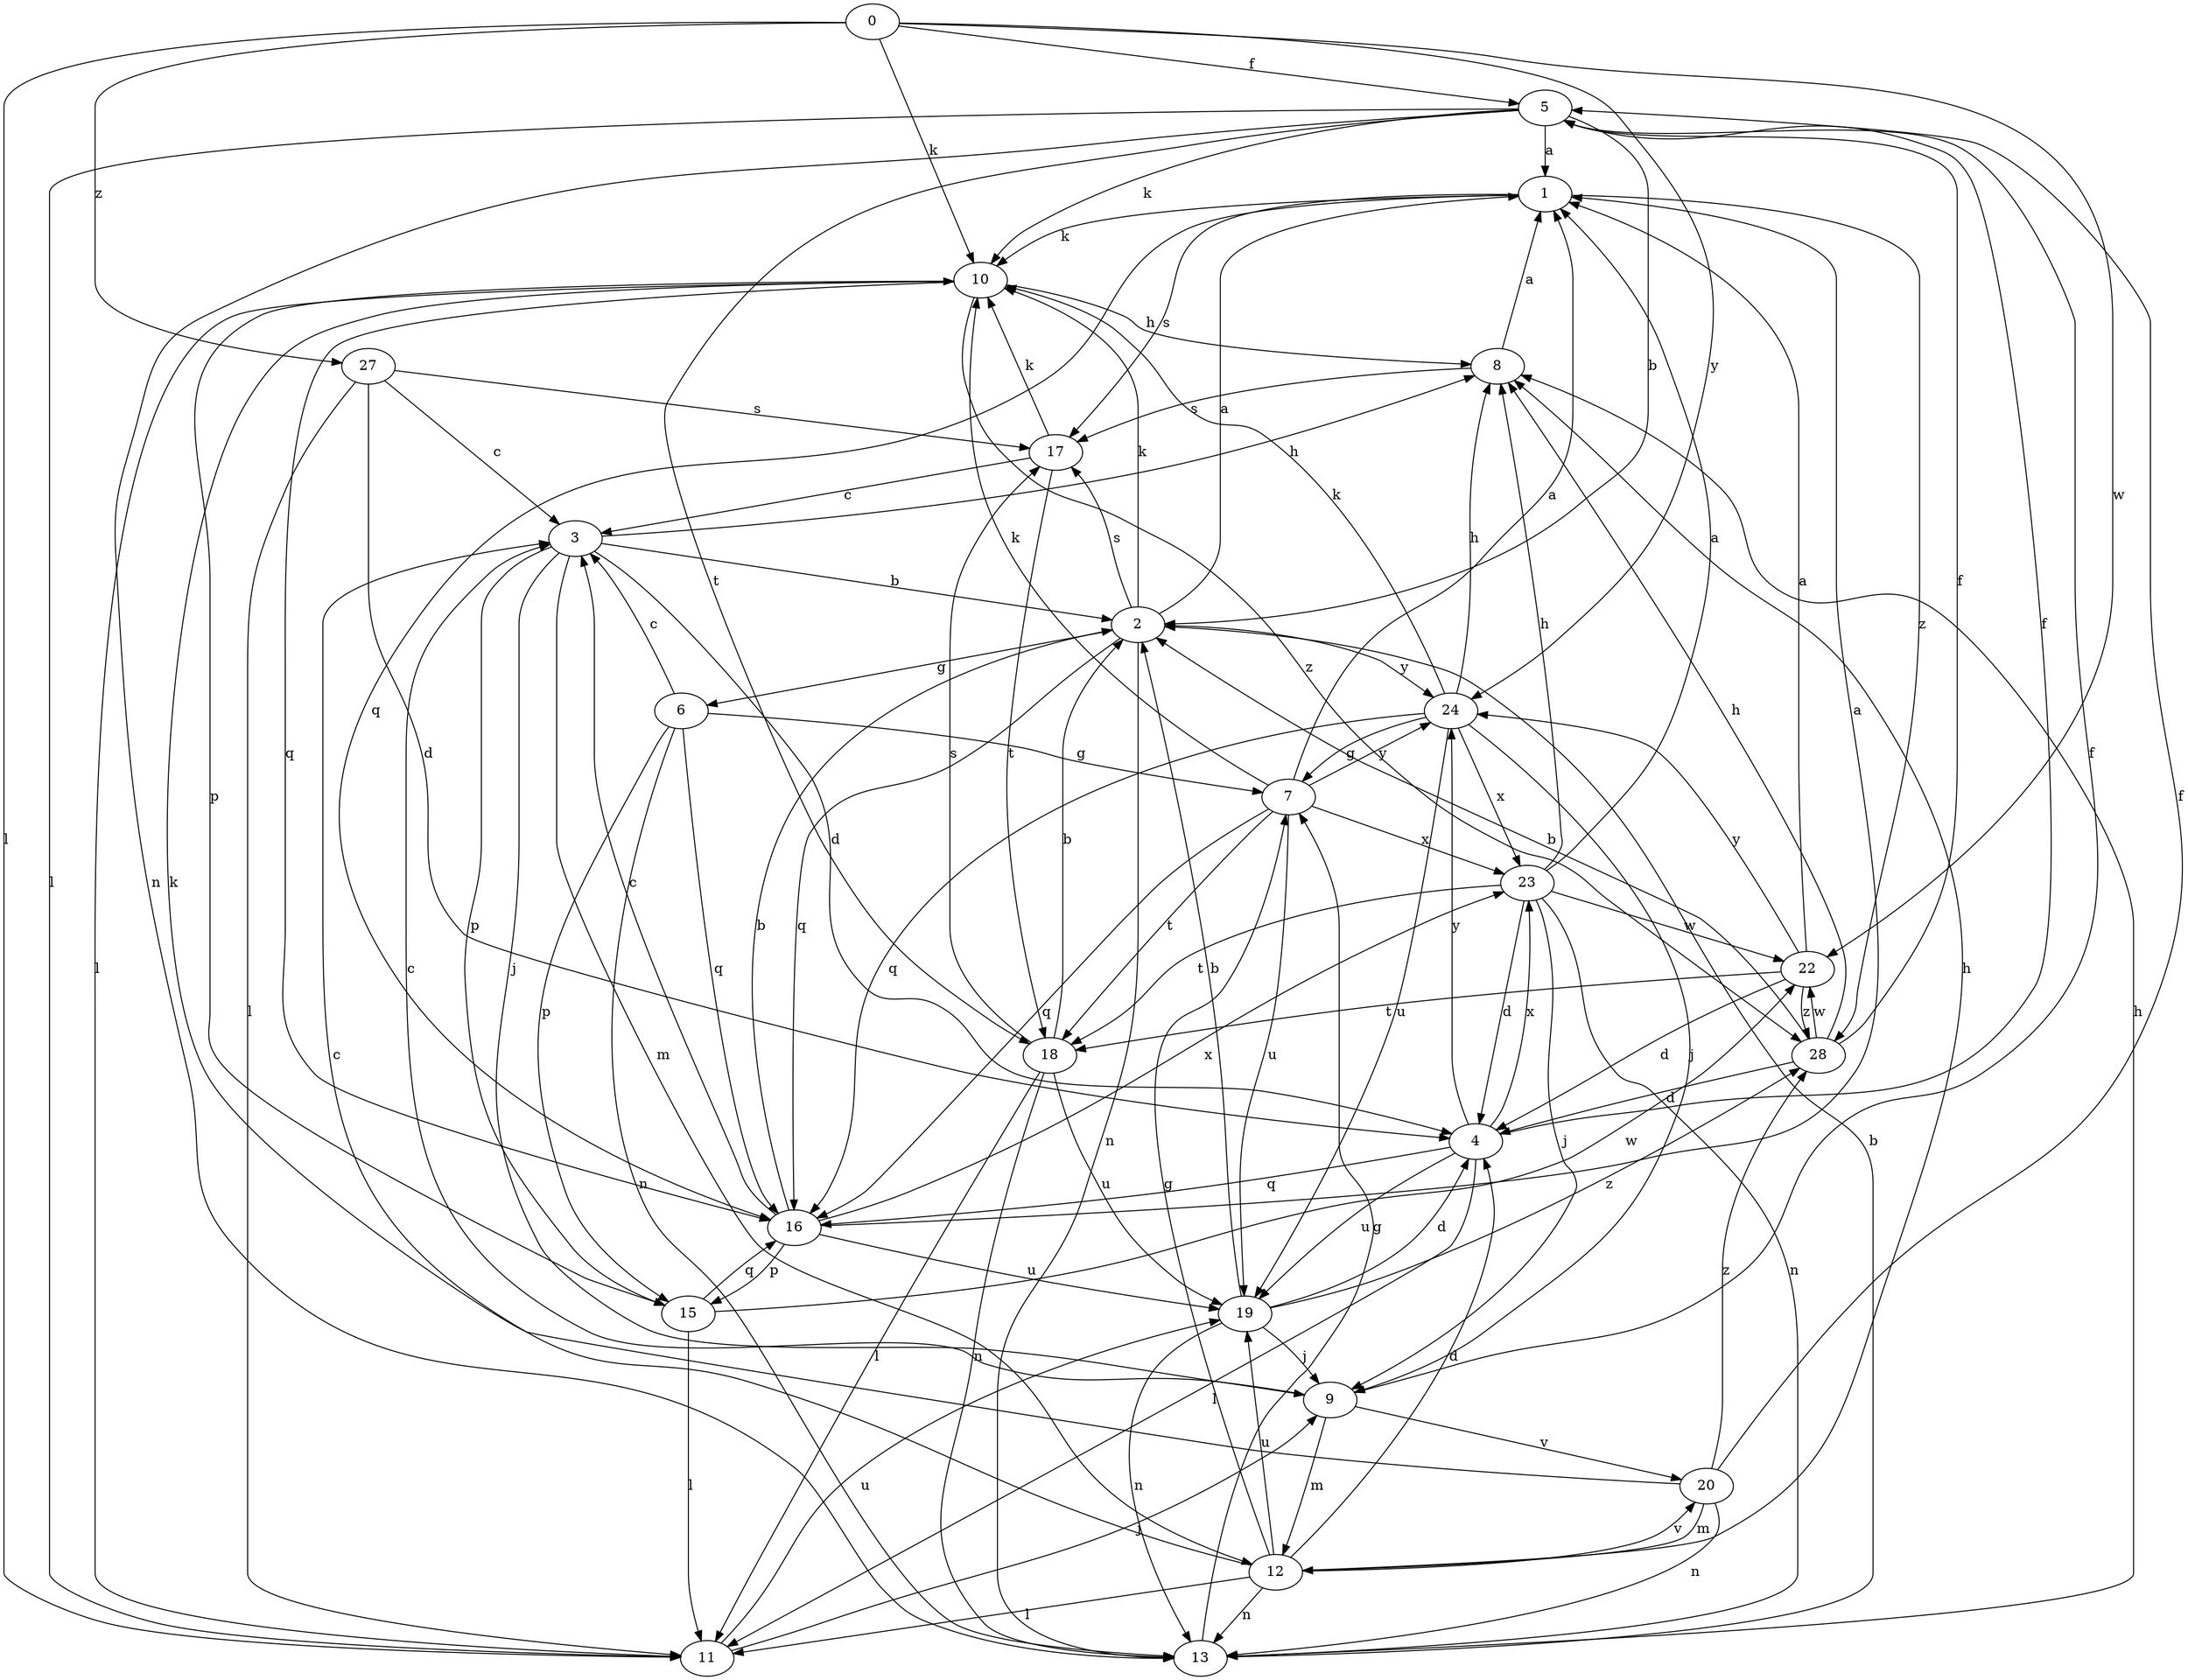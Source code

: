 strict digraph  {
0;
1;
2;
3;
4;
5;
6;
7;
8;
9;
10;
11;
12;
13;
15;
16;
17;
18;
19;
20;
22;
23;
24;
27;
28;
0 -> 5  [label=f];
0 -> 10  [label=k];
0 -> 11  [label=l];
0 -> 22  [label=w];
0 -> 24  [label=y];
0 -> 27  [label=z];
1 -> 10  [label=k];
1 -> 16  [label=q];
1 -> 17  [label=s];
1 -> 28  [label=z];
2 -> 1  [label=a];
2 -> 6  [label=g];
2 -> 10  [label=k];
2 -> 13  [label=n];
2 -> 16  [label=q];
2 -> 17  [label=s];
2 -> 24  [label=y];
3 -> 2  [label=b];
3 -> 4  [label=d];
3 -> 8  [label=h];
3 -> 9  [label=j];
3 -> 12  [label=m];
3 -> 15  [label=p];
4 -> 5  [label=f];
4 -> 11  [label=l];
4 -> 16  [label=q];
4 -> 19  [label=u];
4 -> 23  [label=x];
4 -> 24  [label=y];
5 -> 1  [label=a];
5 -> 2  [label=b];
5 -> 10  [label=k];
5 -> 11  [label=l];
5 -> 13  [label=n];
5 -> 18  [label=t];
6 -> 3  [label=c];
6 -> 7  [label=g];
6 -> 13  [label=n];
6 -> 15  [label=p];
6 -> 16  [label=q];
7 -> 1  [label=a];
7 -> 10  [label=k];
7 -> 16  [label=q];
7 -> 18  [label=t];
7 -> 19  [label=u];
7 -> 23  [label=x];
7 -> 24  [label=y];
8 -> 1  [label=a];
8 -> 17  [label=s];
9 -> 3  [label=c];
9 -> 5  [label=f];
9 -> 12  [label=m];
9 -> 20  [label=v];
10 -> 8  [label=h];
10 -> 11  [label=l];
10 -> 15  [label=p];
10 -> 16  [label=q];
10 -> 28  [label=z];
11 -> 9  [label=j];
11 -> 19  [label=u];
12 -> 3  [label=c];
12 -> 4  [label=d];
12 -> 7  [label=g];
12 -> 8  [label=h];
12 -> 11  [label=l];
12 -> 13  [label=n];
12 -> 19  [label=u];
12 -> 20  [label=v];
13 -> 2  [label=b];
13 -> 7  [label=g];
13 -> 8  [label=h];
15 -> 11  [label=l];
15 -> 16  [label=q];
15 -> 22  [label=w];
16 -> 1  [label=a];
16 -> 2  [label=b];
16 -> 3  [label=c];
16 -> 15  [label=p];
16 -> 19  [label=u];
16 -> 23  [label=x];
17 -> 3  [label=c];
17 -> 10  [label=k];
17 -> 18  [label=t];
18 -> 2  [label=b];
18 -> 11  [label=l];
18 -> 13  [label=n];
18 -> 17  [label=s];
18 -> 19  [label=u];
19 -> 2  [label=b];
19 -> 4  [label=d];
19 -> 9  [label=j];
19 -> 13  [label=n];
19 -> 28  [label=z];
20 -> 5  [label=f];
20 -> 10  [label=k];
20 -> 12  [label=m];
20 -> 13  [label=n];
20 -> 28  [label=z];
22 -> 1  [label=a];
22 -> 4  [label=d];
22 -> 18  [label=t];
22 -> 24  [label=y];
22 -> 28  [label=z];
23 -> 1  [label=a];
23 -> 4  [label=d];
23 -> 8  [label=h];
23 -> 9  [label=j];
23 -> 13  [label=n];
23 -> 18  [label=t];
23 -> 22  [label=w];
24 -> 7  [label=g];
24 -> 8  [label=h];
24 -> 9  [label=j];
24 -> 10  [label=k];
24 -> 16  [label=q];
24 -> 19  [label=u];
24 -> 23  [label=x];
27 -> 3  [label=c];
27 -> 4  [label=d];
27 -> 11  [label=l];
27 -> 17  [label=s];
28 -> 2  [label=b];
28 -> 4  [label=d];
28 -> 5  [label=f];
28 -> 8  [label=h];
28 -> 22  [label=w];
}
